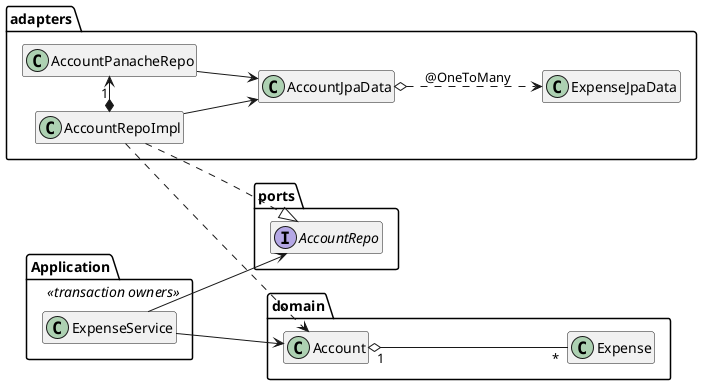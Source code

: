 @startuml

hide empty members
left to right direction
package adapters {

    class AccountRepoImpl

    class AccountPanacheRepo
    class AccountJpaData
    AccountRepoImpl -u-> AccountJpaData
    AccountRepoImpl *-> "1" AccountPanacheRepo

    class ExpenseJpaData

    AccountJpaData o..> ExpenseJpaData: @OneToMany
    AccountPanacheRepo --> AccountJpaData
}

package ports {
    interface AccountRepo

}

package Application <<transaction owners>> {
    class ExpenseService
}

package domain {
    class Expense
    class Account

    Account "1" o-- "*" Expense
}

ExpenseService -down-> Account


ExpenseService --> AccountRepo

AccountRepoImpl .down.|> AccountRepo

AccountRepoImpl .down.> Account



@enduml